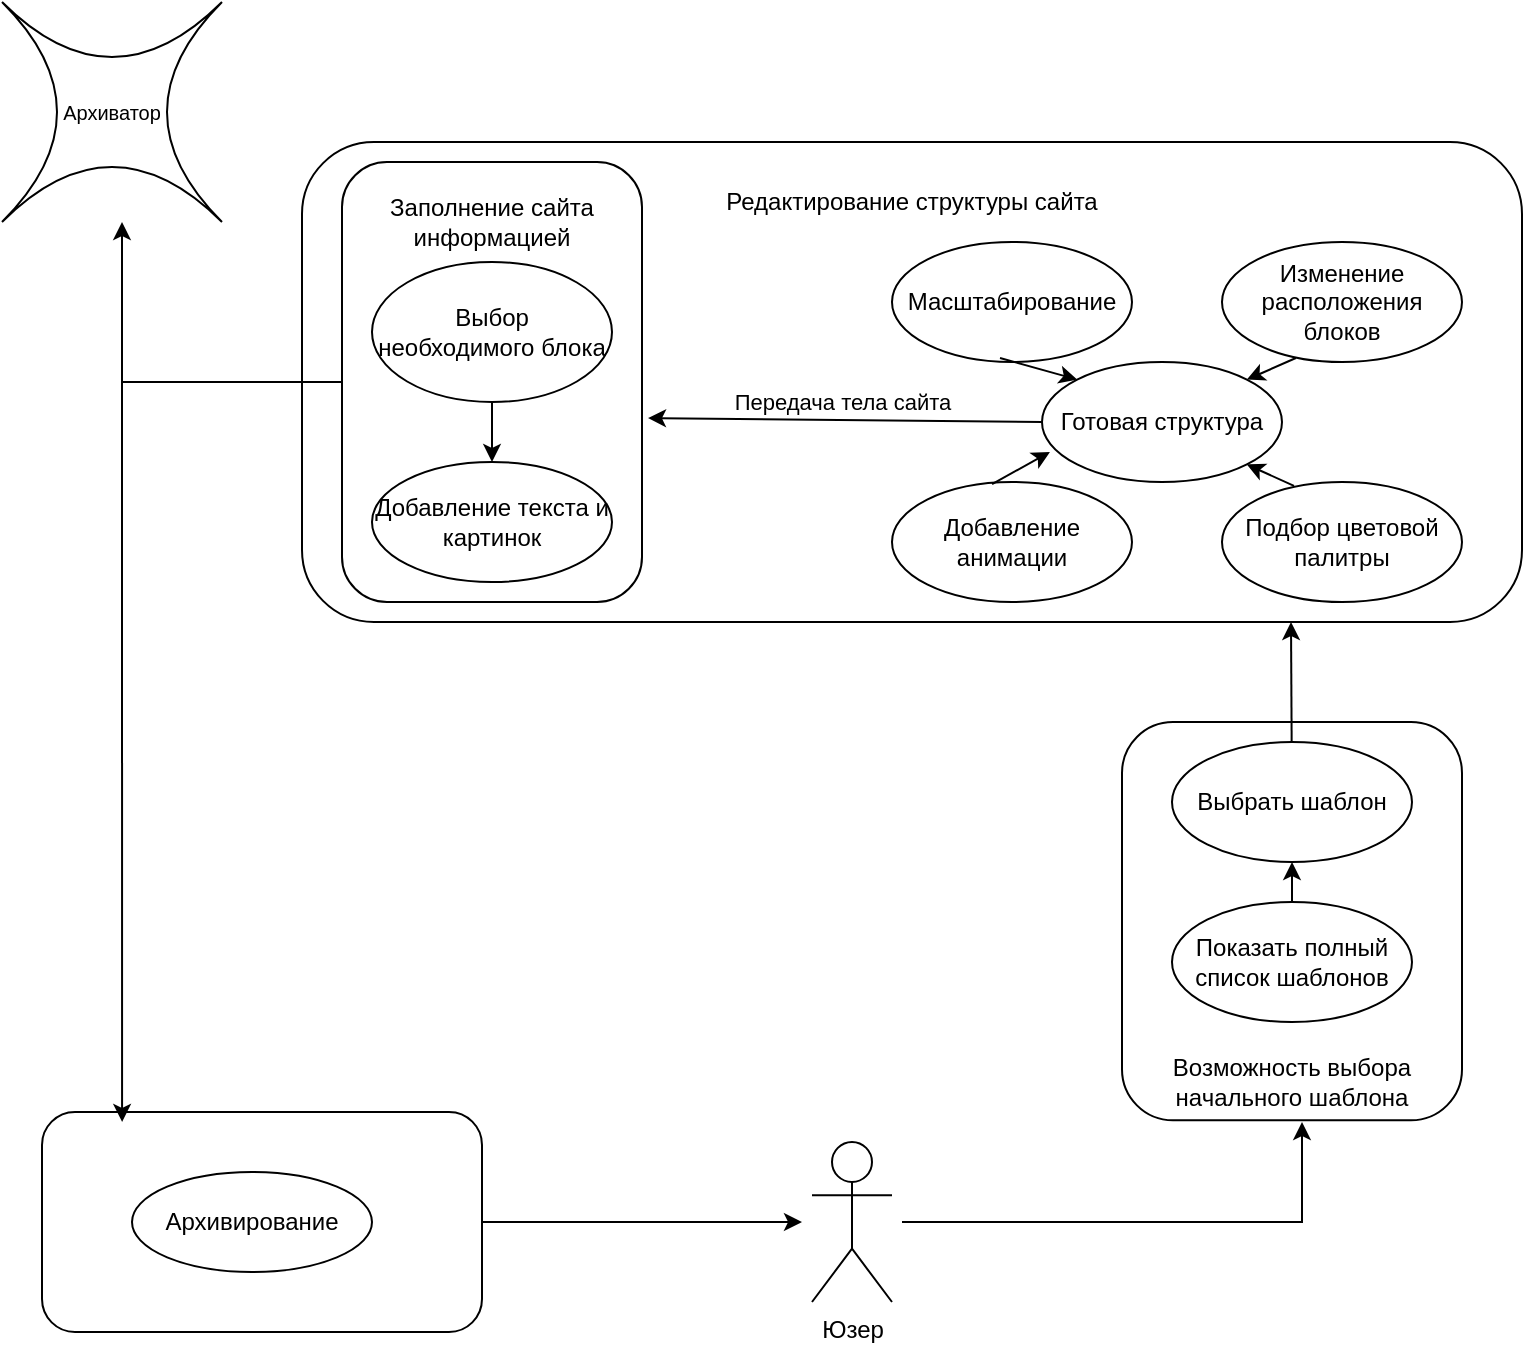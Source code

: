 <mxfile version="22.1.5" type="github">
  <diagram id="wFE0QG_FPsp0jaGvCLVb" name="Page-1">
    <mxGraphModel dx="1434" dy="782" grid="1" gridSize="10" guides="1" tooltips="1" connect="1" arrows="1" fold="1" page="1" pageScale="1" pageWidth="850" pageHeight="1100" math="0" shadow="0">
      <root>
        <mxCell id="0" />
        <mxCell id="1" parent="0" />
        <object label="Юзер" id="FJGcu1I6bzAZ94VKdULp-1">
          <mxCell style="shape=umlActor;verticalLabelPosition=bottom;verticalAlign=top;html=1;outlineConnect=0;" vertex="1" parent="1">
            <mxGeometry x="425" y="590" width="40" height="80" as="geometry" />
          </mxCell>
        </object>
        <mxCell id="FJGcu1I6bzAZ94VKdULp-4" value="Возможность выбора начального шаблона" style="rounded=1;whiteSpace=wrap;html=1;spacingTop=160;" vertex="1" parent="1">
          <mxGeometry x="580" y="380" width="170" height="199.17" as="geometry" />
        </mxCell>
        <mxCell id="FJGcu1I6bzAZ94VKdULp-5" value="" style="endArrow=classic;html=1;rounded=0;" edge="1" parent="1">
          <mxGeometry width="50" height="50" relative="1" as="geometry">
            <mxPoint x="470" y="630" as="sourcePoint" />
            <mxPoint x="670" y="580" as="targetPoint" />
            <Array as="points">
              <mxPoint x="670" y="630" />
            </Array>
          </mxGeometry>
        </mxCell>
        <mxCell id="FJGcu1I6bzAZ94VKdULp-8" value="Показать полный список шаблонов" style="ellipse;whiteSpace=wrap;html=1;fontStyle=0" vertex="1" parent="1">
          <mxGeometry x="605" y="470" width="120" height="60" as="geometry" />
        </mxCell>
        <mxCell id="FJGcu1I6bzAZ94VKdULp-10" value="" style="endArrow=classic;html=1;rounded=0;" edge="1" parent="1" source="FJGcu1I6bzAZ94VKdULp-9">
          <mxGeometry width="50" height="50" relative="1" as="geometry">
            <mxPoint x="664.5" y="430" as="sourcePoint" />
            <mxPoint x="664.5" y="330" as="targetPoint" />
          </mxGeometry>
        </mxCell>
        <mxCell id="FJGcu1I6bzAZ94VKdULp-11" value="Редактирование структуры сайта" style="rounded=1;whiteSpace=wrap;html=1;spacingTop=0;spacingBottom=180;" vertex="1" parent="1">
          <mxGeometry x="170" y="90" width="610" height="240" as="geometry" />
        </mxCell>
        <mxCell id="FJGcu1I6bzAZ94VKdULp-12" value="Изменение расположения блоков" style="ellipse;whiteSpace=wrap;html=1;" vertex="1" parent="1">
          <mxGeometry x="630" y="140" width="120" height="60" as="geometry" />
        </mxCell>
        <mxCell id="FJGcu1I6bzAZ94VKdULp-14" value="Подбор цветовой палитры" style="ellipse;whiteSpace=wrap;html=1;" vertex="1" parent="1">
          <mxGeometry x="630" y="260" width="120" height="60" as="geometry" />
        </mxCell>
        <mxCell id="FJGcu1I6bzAZ94VKdULp-15" value="Масштабирование" style="ellipse;whiteSpace=wrap;html=1;" vertex="1" parent="1">
          <mxGeometry x="465" y="140" width="120" height="60" as="geometry" />
        </mxCell>
        <mxCell id="FJGcu1I6bzAZ94VKdULp-16" value="Добавление анимации" style="ellipse;whiteSpace=wrap;html=1;" vertex="1" parent="1">
          <mxGeometry x="465" y="260" width="120" height="60" as="geometry" />
        </mxCell>
        <mxCell id="FJGcu1I6bzAZ94VKdULp-17" value="Готовая структура" style="ellipse;whiteSpace=wrap;html=1;" vertex="1" parent="1">
          <mxGeometry x="540" y="200" width="120" height="60" as="geometry" />
        </mxCell>
        <mxCell id="FJGcu1I6bzAZ94VKdULp-18" value="" style="endArrow=classic;html=1;rounded=0;" edge="1" parent="1" target="FJGcu1I6bzAZ94VKdULp-9">
          <mxGeometry width="50" height="50" relative="1" as="geometry">
            <mxPoint x="664.5" y="430" as="sourcePoint" />
            <mxPoint x="664.5" y="330" as="targetPoint" />
          </mxGeometry>
        </mxCell>
        <mxCell id="FJGcu1I6bzAZ94VKdULp-9" value="Выбрать шаблон" style="ellipse;whiteSpace=wrap;html=1;" vertex="1" parent="1">
          <mxGeometry x="605" y="390" width="120" height="60" as="geometry" />
        </mxCell>
        <mxCell id="FJGcu1I6bzAZ94VKdULp-20" value="" style="endArrow=classic;html=1;rounded=0;entryX=0.5;entryY=1;entryDx=0;entryDy=0;exitX=0.5;exitY=0;exitDx=0;exitDy=0;" edge="1" parent="1" source="FJGcu1I6bzAZ94VKdULp-8" target="FJGcu1I6bzAZ94VKdULp-9">
          <mxGeometry width="50" height="50" relative="1" as="geometry">
            <mxPoint x="400" y="420" as="sourcePoint" />
            <mxPoint x="450" y="370" as="targetPoint" />
          </mxGeometry>
        </mxCell>
        <mxCell id="FJGcu1I6bzAZ94VKdULp-22" value="" style="endArrow=classic;html=1;rounded=0;entryX=0.033;entryY=0.75;entryDx=0;entryDy=0;entryPerimeter=0;exitX=0.417;exitY=0.017;exitDx=0;exitDy=0;exitPerimeter=0;" edge="1" parent="1" source="FJGcu1I6bzAZ94VKdULp-16" target="FJGcu1I6bzAZ94VKdULp-17">
          <mxGeometry width="50" height="50" relative="1" as="geometry">
            <mxPoint x="400" y="410" as="sourcePoint" />
            <mxPoint x="450" y="360" as="targetPoint" />
          </mxGeometry>
        </mxCell>
        <mxCell id="FJGcu1I6bzAZ94VKdULp-23" value="" style="endArrow=classic;html=1;rounded=0;entryX=0;entryY=0;entryDx=0;entryDy=0;exitX=0.45;exitY=0.967;exitDx=0;exitDy=0;exitPerimeter=0;" edge="1" parent="1" source="FJGcu1I6bzAZ94VKdULp-15" target="FJGcu1I6bzAZ94VKdULp-17">
          <mxGeometry width="50" height="50" relative="1" as="geometry">
            <mxPoint x="400" y="410" as="sourcePoint" />
            <mxPoint x="450" y="360" as="targetPoint" />
          </mxGeometry>
        </mxCell>
        <mxCell id="FJGcu1I6bzAZ94VKdULp-24" value="" style="endArrow=classic;html=1;rounded=0;entryX=1;entryY=0;entryDx=0;entryDy=0;exitX=0.308;exitY=0.967;exitDx=0;exitDy=0;exitPerimeter=0;" edge="1" parent="1" source="FJGcu1I6bzAZ94VKdULp-12" target="FJGcu1I6bzAZ94VKdULp-17">
          <mxGeometry width="50" height="50" relative="1" as="geometry">
            <mxPoint x="690" y="280" as="sourcePoint" />
            <mxPoint x="750" y="200" as="targetPoint" />
          </mxGeometry>
        </mxCell>
        <mxCell id="FJGcu1I6bzAZ94VKdULp-27" value="" style="endArrow=classic;html=1;rounded=0;entryX=1;entryY=1;entryDx=0;entryDy=0;exitX=0.3;exitY=0.033;exitDx=0;exitDy=0;exitPerimeter=0;" edge="1" parent="1" source="FJGcu1I6bzAZ94VKdULp-14" target="FJGcu1I6bzAZ94VKdULp-17">
          <mxGeometry width="50" height="50" relative="1" as="geometry">
            <mxPoint x="700" y="260" as="sourcePoint" />
            <mxPoint x="750" y="210" as="targetPoint" />
          </mxGeometry>
        </mxCell>
        <mxCell id="FJGcu1I6bzAZ94VKdULp-29" value="Заполнение сайта информацией" style="rounded=1;whiteSpace=wrap;html=1;spacingTop=0;spacingBottom=160;" vertex="1" parent="1">
          <mxGeometry x="190" y="100" width="150" height="220" as="geometry" />
        </mxCell>
        <mxCell id="FJGcu1I6bzAZ94VKdULp-30" value="Передача тела сайта" style="endArrow=classic;html=1;rounded=0;entryX=1.02;entryY=0.582;entryDx=0;entryDy=0;exitX=0;exitY=0.5;exitDx=0;exitDy=0;entryPerimeter=0;" edge="1" parent="1" source="FJGcu1I6bzAZ94VKdULp-17" target="FJGcu1I6bzAZ94VKdULp-29">
          <mxGeometry x="0.016" y="-9" width="50" height="50" relative="1" as="geometry">
            <mxPoint x="400" y="410" as="sourcePoint" />
            <mxPoint x="450" y="360" as="targetPoint" />
            <mxPoint as="offset" />
          </mxGeometry>
        </mxCell>
        <mxCell id="FJGcu1I6bzAZ94VKdULp-31" value="Выбор необходимого блока" style="ellipse;whiteSpace=wrap;html=1;" vertex="1" parent="1">
          <mxGeometry x="205" y="150" width="120" height="70" as="geometry" />
        </mxCell>
        <mxCell id="FJGcu1I6bzAZ94VKdULp-32" value="Добавление текста и картинок" style="ellipse;whiteSpace=wrap;html=1;" vertex="1" parent="1">
          <mxGeometry x="205" y="250" width="120" height="60" as="geometry" />
        </mxCell>
        <mxCell id="FJGcu1I6bzAZ94VKdULp-33" value="" style="endArrow=classic;html=1;rounded=0;entryX=0.5;entryY=0;entryDx=0;entryDy=0;exitX=0.5;exitY=1;exitDx=0;exitDy=0;" edge="1" parent="1" source="FJGcu1I6bzAZ94VKdULp-31" target="FJGcu1I6bzAZ94VKdULp-32">
          <mxGeometry width="50" height="50" relative="1" as="geometry">
            <mxPoint x="400" y="410" as="sourcePoint" />
            <mxPoint x="450" y="360" as="targetPoint" />
          </mxGeometry>
        </mxCell>
        <mxCell id="FJGcu1I6bzAZ94VKdULp-34" value="" style="endArrow=classic;html=1;rounded=0;exitX=0;exitY=0.5;exitDx=0;exitDy=0;" edge="1" parent="1" source="FJGcu1I6bzAZ94VKdULp-29">
          <mxGeometry width="50" height="50" relative="1" as="geometry">
            <mxPoint x="400" y="410" as="sourcePoint" />
            <mxPoint x="80" y="130" as="targetPoint" />
            <Array as="points">
              <mxPoint x="80" y="210" />
            </Array>
          </mxGeometry>
        </mxCell>
        <mxCell id="FJGcu1I6bzAZ94VKdULp-36" value="" style="rounded=1;whiteSpace=wrap;html=1;" vertex="1" parent="1">
          <mxGeometry x="40" y="575" width="220" height="110" as="geometry" />
        </mxCell>
        <mxCell id="FJGcu1I6bzAZ94VKdULp-37" value="Архивирование" style="ellipse;whiteSpace=wrap;html=1;" vertex="1" parent="1">
          <mxGeometry x="85" y="605" width="120" height="50" as="geometry" />
        </mxCell>
        <mxCell id="FJGcu1I6bzAZ94VKdULp-39" value="" style="endArrow=classic;html=1;rounded=0;entryX=0.182;entryY=0.045;entryDx=0;entryDy=0;entryPerimeter=0;" edge="1" parent="1" target="FJGcu1I6bzAZ94VKdULp-36">
          <mxGeometry width="50" height="50" relative="1" as="geometry">
            <mxPoint x="80" y="210" as="sourcePoint" />
            <mxPoint x="450" y="360" as="targetPoint" />
          </mxGeometry>
        </mxCell>
        <mxCell id="FJGcu1I6bzAZ94VKdULp-40" value="" style="endArrow=classic;html=1;rounded=0;exitX=1;exitY=0.5;exitDx=0;exitDy=0;" edge="1" parent="1" source="FJGcu1I6bzAZ94VKdULp-36">
          <mxGeometry width="50" height="50" relative="1" as="geometry">
            <mxPoint x="400" y="410" as="sourcePoint" />
            <mxPoint x="420" y="630" as="targetPoint" />
          </mxGeometry>
        </mxCell>
        <mxCell id="FJGcu1I6bzAZ94VKdULp-41" value="Архиватор" style="shape=switch;whiteSpace=wrap;html=1;fontSize=10;" vertex="1" parent="1">
          <mxGeometry x="20" y="20" width="110" height="110" as="geometry" />
        </mxCell>
      </root>
    </mxGraphModel>
  </diagram>
</mxfile>

